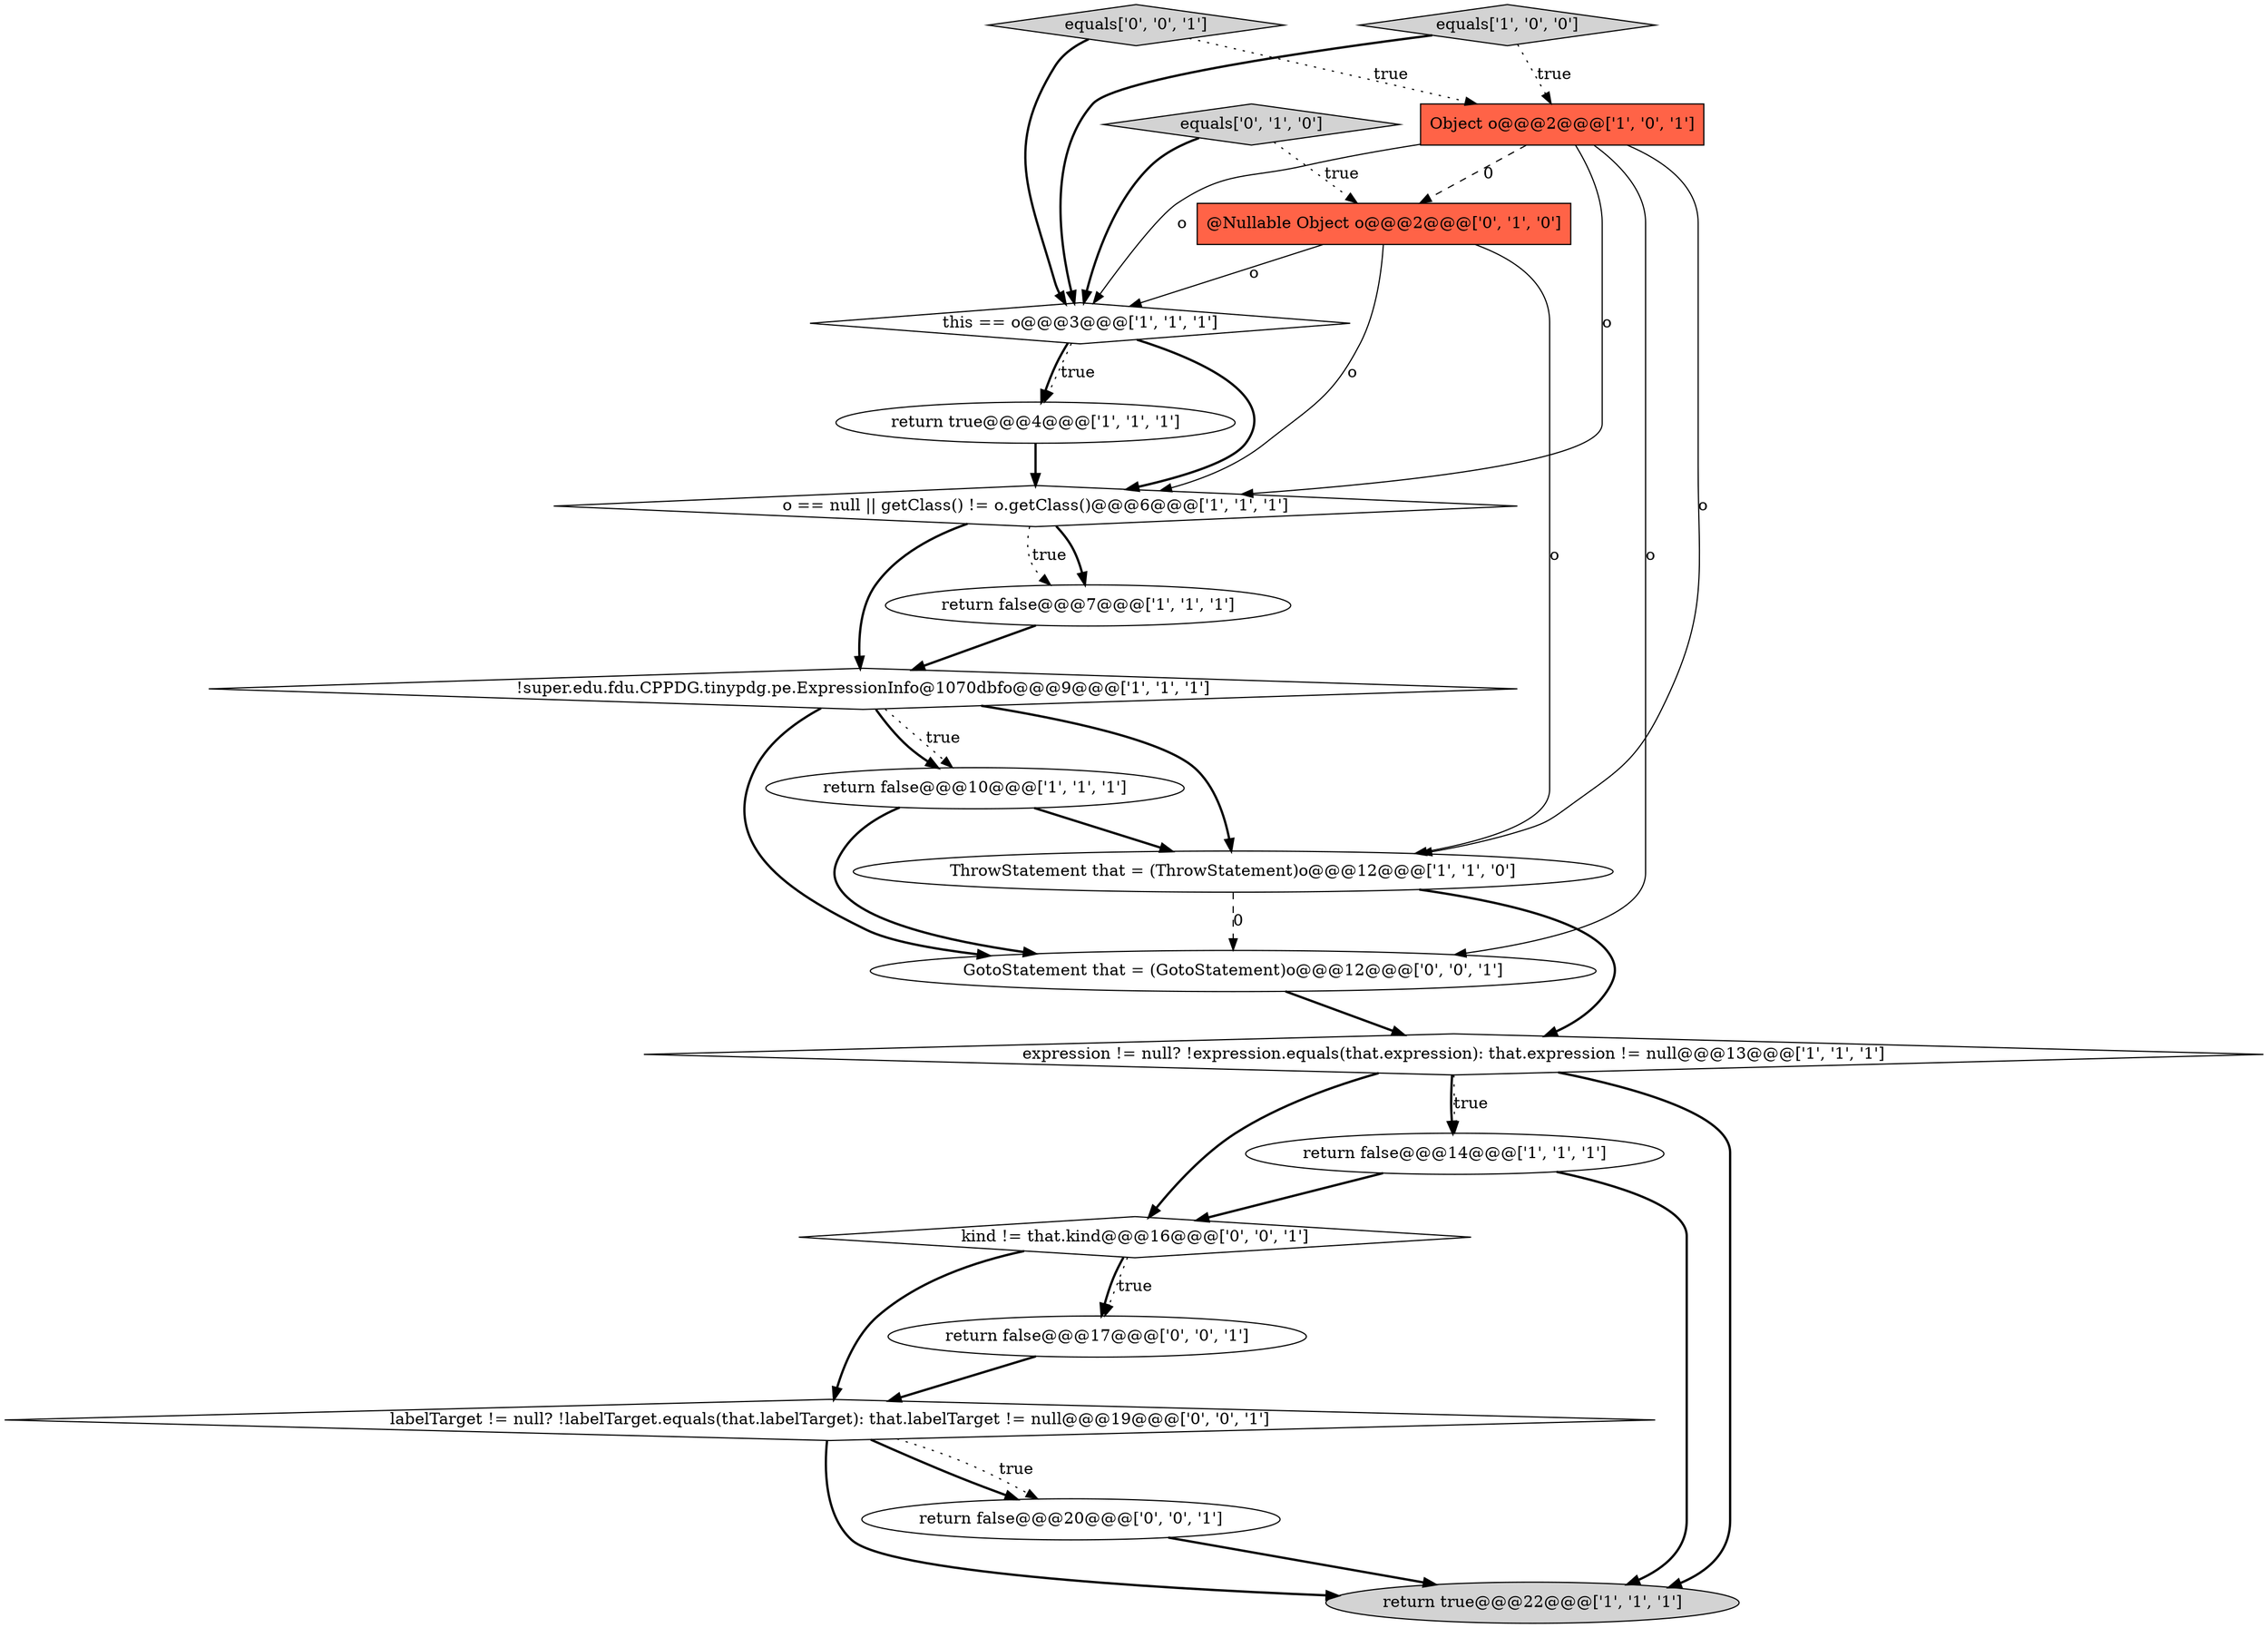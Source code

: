 digraph {
17 [style = filled, label = "kind != that.kind@@@16@@@['0', '0', '1']", fillcolor = white, shape = diamond image = "AAA0AAABBB3BBB"];
3 [style = filled, label = "!super.edu.fdu.CPPDG.tinypdg.pe.ExpressionInfo@1070dbfo@@@9@@@['1', '1', '1']", fillcolor = white, shape = diamond image = "AAA0AAABBB1BBB"];
12 [style = filled, label = "@Nullable Object o@@@2@@@['0', '1', '0']", fillcolor = tomato, shape = box image = "AAA1AAABBB2BBB"];
8 [style = filled, label = "return true@@@4@@@['1', '1', '1']", fillcolor = white, shape = ellipse image = "AAA0AAABBB1BBB"];
6 [style = filled, label = "this == o@@@3@@@['1', '1', '1']", fillcolor = white, shape = diamond image = "AAA0AAABBB1BBB"];
7 [style = filled, label = "return false@@@14@@@['1', '1', '1']", fillcolor = white, shape = ellipse image = "AAA0AAABBB1BBB"];
4 [style = filled, label = "return false@@@10@@@['1', '1', '1']", fillcolor = white, shape = ellipse image = "AAA0AAABBB1BBB"];
15 [style = filled, label = "return false@@@20@@@['0', '0', '1']", fillcolor = white, shape = ellipse image = "AAA0AAABBB3BBB"];
2 [style = filled, label = "return false@@@7@@@['1', '1', '1']", fillcolor = white, shape = ellipse image = "AAA0AAABBB1BBB"];
11 [style = filled, label = "o == null || getClass() != o.getClass()@@@6@@@['1', '1', '1']", fillcolor = white, shape = diamond image = "AAA0AAABBB1BBB"];
18 [style = filled, label = "equals['0', '0', '1']", fillcolor = lightgray, shape = diamond image = "AAA0AAABBB3BBB"];
0 [style = filled, label = "Object o@@@2@@@['1', '0', '1']", fillcolor = tomato, shape = box image = "AAA0AAABBB1BBB"];
16 [style = filled, label = "return false@@@17@@@['0', '0', '1']", fillcolor = white, shape = ellipse image = "AAA0AAABBB3BBB"];
9 [style = filled, label = "equals['1', '0', '0']", fillcolor = lightgray, shape = diamond image = "AAA0AAABBB1BBB"];
5 [style = filled, label = "ThrowStatement that = (ThrowStatement)o@@@12@@@['1', '1', '0']", fillcolor = white, shape = ellipse image = "AAA0AAABBB1BBB"];
14 [style = filled, label = "labelTarget != null? !labelTarget.equals(that.labelTarget): that.labelTarget != null@@@19@@@['0', '0', '1']", fillcolor = white, shape = diamond image = "AAA0AAABBB3BBB"];
19 [style = filled, label = "GotoStatement that = (GotoStatement)o@@@12@@@['0', '0', '1']", fillcolor = white, shape = ellipse image = "AAA0AAABBB3BBB"];
1 [style = filled, label = "expression != null? !expression.equals(that.expression): that.expression != null@@@13@@@['1', '1', '1']", fillcolor = white, shape = diamond image = "AAA0AAABBB1BBB"];
10 [style = filled, label = "return true@@@22@@@['1', '1', '1']", fillcolor = lightgray, shape = ellipse image = "AAA0AAABBB1BBB"];
13 [style = filled, label = "equals['0', '1', '0']", fillcolor = lightgray, shape = diamond image = "AAA0AAABBB2BBB"];
15->10 [style = bold, label=""];
9->0 [style = dotted, label="true"];
7->17 [style = bold, label=""];
13->12 [style = dotted, label="true"];
7->10 [style = bold, label=""];
2->3 [style = bold, label=""];
4->19 [style = bold, label=""];
3->4 [style = dotted, label="true"];
12->6 [style = solid, label="o"];
12->5 [style = solid, label="o"];
14->10 [style = bold, label=""];
0->12 [style = dashed, label="0"];
3->4 [style = bold, label=""];
0->6 [style = solid, label="o"];
1->7 [style = bold, label=""];
11->2 [style = bold, label=""];
0->11 [style = solid, label="o"];
9->6 [style = bold, label=""];
1->17 [style = bold, label=""];
17->16 [style = dotted, label="true"];
1->7 [style = dotted, label="true"];
5->1 [style = bold, label=""];
14->15 [style = dotted, label="true"];
19->1 [style = bold, label=""];
3->5 [style = bold, label=""];
11->2 [style = dotted, label="true"];
3->19 [style = bold, label=""];
11->3 [style = bold, label=""];
17->14 [style = bold, label=""];
6->8 [style = dotted, label="true"];
18->6 [style = bold, label=""];
6->11 [style = bold, label=""];
0->19 [style = solid, label="o"];
6->8 [style = bold, label=""];
18->0 [style = dotted, label="true"];
16->14 [style = bold, label=""];
14->15 [style = bold, label=""];
13->6 [style = bold, label=""];
1->10 [style = bold, label=""];
8->11 [style = bold, label=""];
5->19 [style = dashed, label="0"];
0->5 [style = solid, label="o"];
12->11 [style = solid, label="o"];
4->5 [style = bold, label=""];
17->16 [style = bold, label=""];
}
